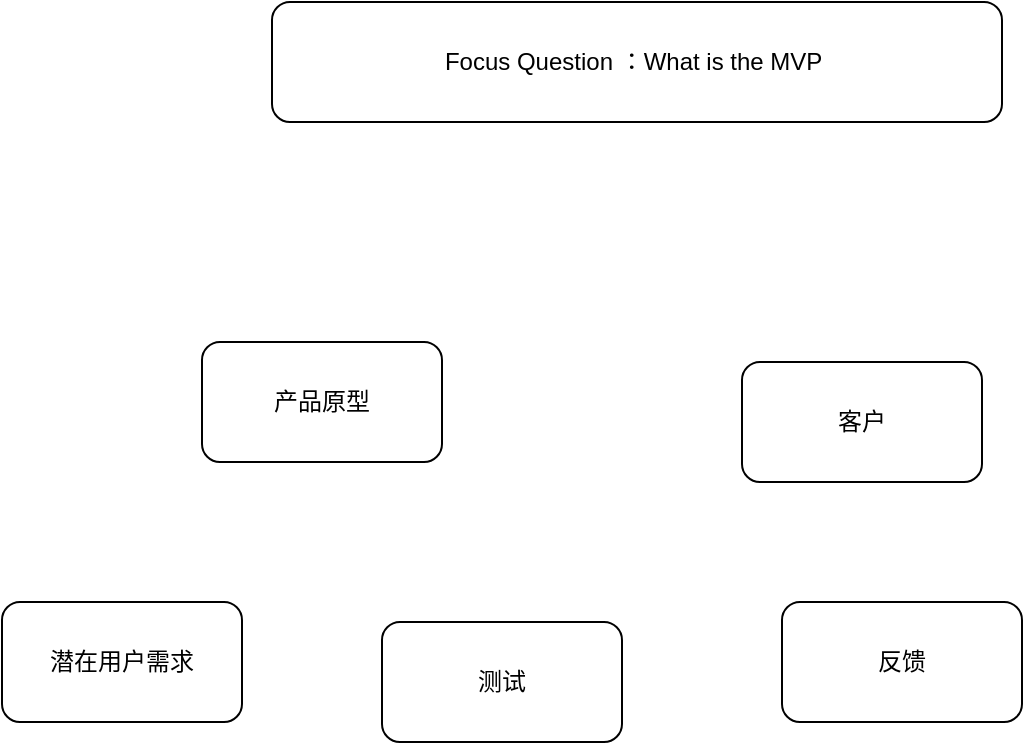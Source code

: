 <mxfile version="20.1.4" type="github">
  <diagram id="xvUX5qQLCBp6dpglBEQe" name="Page-1">
    <mxGraphModel dx="1422" dy="761" grid="1" gridSize="10" guides="1" tooltips="1" connect="1" arrows="1" fold="1" page="1" pageScale="1" pageWidth="850" pageHeight="1100" math="0" shadow="0">
      <root>
        <mxCell id="0" />
        <mxCell id="1" parent="0" />
        <mxCell id="Z29zKsFdyH_NHhmtxofu-5" value="Focus Question ：What is the MVP&amp;nbsp;" style="rounded=1;whiteSpace=wrap;html=1;" vertex="1" parent="1">
          <mxGeometry x="215" y="90" width="365" height="60" as="geometry" />
        </mxCell>
        <mxCell id="Z29zKsFdyH_NHhmtxofu-6" value="客户" style="rounded=1;whiteSpace=wrap;html=1;" vertex="1" parent="1">
          <mxGeometry x="450" y="270" width="120" height="60" as="geometry" />
        </mxCell>
        <mxCell id="Z29zKsFdyH_NHhmtxofu-7" value="产品原型" style="rounded=1;whiteSpace=wrap;html=1;" vertex="1" parent="1">
          <mxGeometry x="180" y="260" width="120" height="60" as="geometry" />
        </mxCell>
        <mxCell id="Z29zKsFdyH_NHhmtxofu-8" value="测试" style="rounded=1;whiteSpace=wrap;html=1;" vertex="1" parent="1">
          <mxGeometry x="270" y="400" width="120" height="60" as="geometry" />
        </mxCell>
        <mxCell id="Z29zKsFdyH_NHhmtxofu-9" value="反馈" style="rounded=1;whiteSpace=wrap;html=1;" vertex="1" parent="1">
          <mxGeometry x="470" y="390" width="120" height="60" as="geometry" />
        </mxCell>
        <mxCell id="Z29zKsFdyH_NHhmtxofu-10" value="潜在用户需求" style="rounded=1;whiteSpace=wrap;html=1;" vertex="1" parent="1">
          <mxGeometry x="80" y="390" width="120" height="60" as="geometry" />
        </mxCell>
      </root>
    </mxGraphModel>
  </diagram>
</mxfile>
